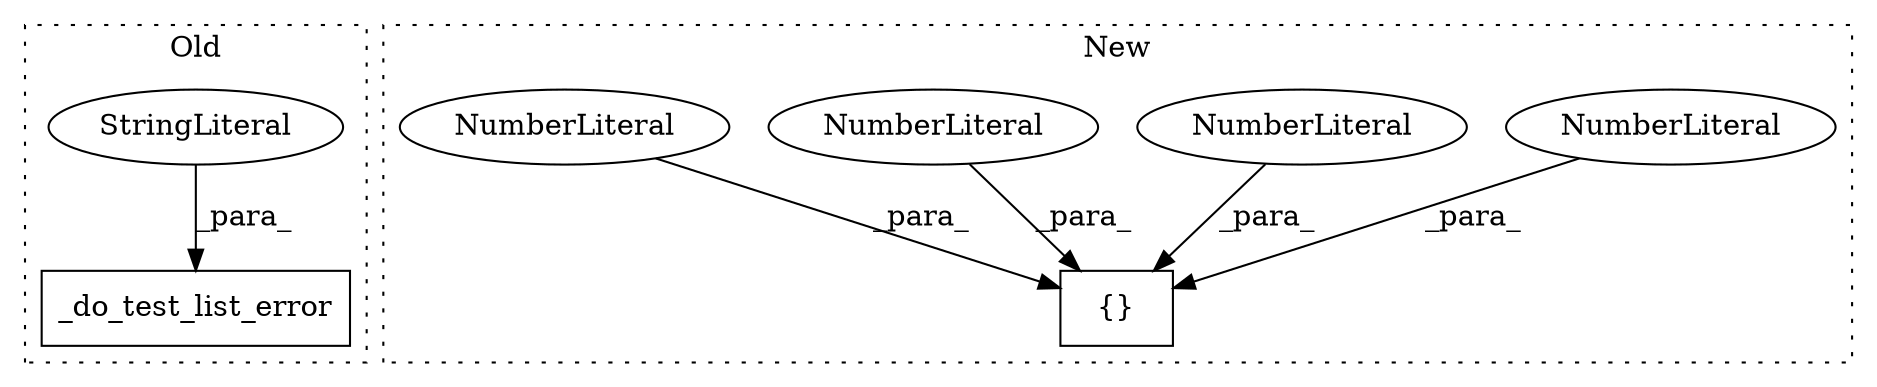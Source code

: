 digraph G {
subgraph cluster0 {
1 [label="_do_test_list_error" a="32" s="2500,2524" l="20,1" shape="box"];
7 [label="StringLiteral" a="45" s="2520" l="4" shape="ellipse"];
label = "Old";
style="dotted";
}
subgraph cluster1 {
2 [label="{}" a="4" s="1904,1912" l="1,1" shape="box"];
3 [label="NumberLiteral" a="34" s="1909" l="1" shape="ellipse"];
4 [label="NumberLiteral" a="34" s="1905" l="1" shape="ellipse"];
5 [label="NumberLiteral" a="34" s="1911" l="1" shape="ellipse"];
6 [label="NumberLiteral" a="34" s="1907" l="1" shape="ellipse"];
label = "New";
style="dotted";
}
3 -> 2 [label="_para_"];
4 -> 2 [label="_para_"];
5 -> 2 [label="_para_"];
6 -> 2 [label="_para_"];
7 -> 1 [label="_para_"];
}